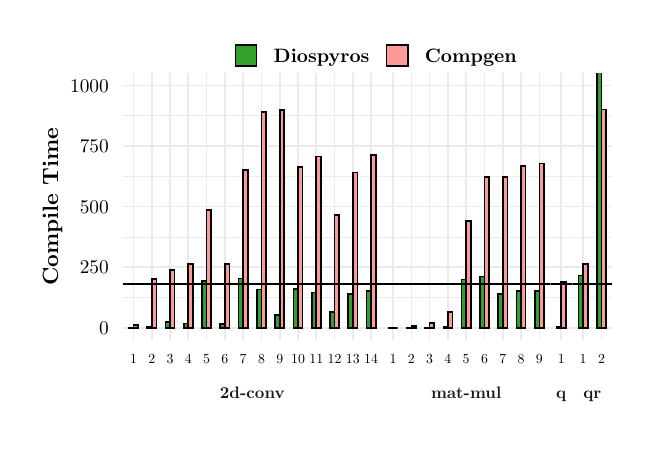 % Created by tikzDevice version 0.12.4 on 2023-04-17 10:49:50
% !TEX encoding = UTF-8 Unicode
\begin{tikzpicture}[x=1pt,y=1pt]
\definecolor{fillColor}{RGB}{255,255,255}
\path[use as bounding box,fill=fillColor,fill opacity=0.00] (0,0) rectangle (216.81,144.54);
\begin{scope}
\path[clip] ( 34.27, 31.72) rectangle (128.08,128.01);
\definecolor{drawColor}{gray}{0.92}

\path[draw=drawColor,line width= 0.3pt,line join=round] ( 34.27, 47.04) --
	(128.08, 47.04);

\path[draw=drawColor,line width= 0.3pt,line join=round] ( 34.27, 68.92) --
	(128.08, 68.92);

\path[draw=drawColor,line width= 0.3pt,line join=round] ( 34.27, 90.81) --
	(128.08, 90.81);

\path[draw=drawColor,line width= 0.3pt,line join=round] ( 34.27,112.69) --
	(128.08,112.69);

\path[draw=drawColor,line width= 0.6pt,line join=round] ( 34.27, 36.10) --
	(128.08, 36.10);

\path[draw=drawColor,line width= 0.6pt,line join=round] ( 34.27, 57.98) --
	(128.08, 57.98);

\path[draw=drawColor,line width= 0.6pt,line join=round] ( 34.27, 79.86) --
	(128.08, 79.86);

\path[draw=drawColor,line width= 0.6pt,line join=round] ( 34.27,101.75) --
	(128.08,101.75);

\path[draw=drawColor,line width= 0.6pt,line join=round] ( 34.27,123.63) --
	(128.08,123.63);

\path[draw=drawColor,line width= 0.6pt,line join=round] ( 38.24, 31.72) --
	( 38.24,128.01);

\path[draw=drawColor,line width= 0.6pt,line join=round] ( 44.84, 31.72) --
	( 44.84,128.01);

\path[draw=drawColor,line width= 0.6pt,line join=round] ( 51.45, 31.72) --
	( 51.45,128.01);

\path[draw=drawColor,line width= 0.6pt,line join=round] ( 58.05, 31.72) --
	( 58.05,128.01);

\path[draw=drawColor,line width= 0.6pt,line join=round] ( 64.66, 31.72) --
	( 64.66,128.01);

\path[draw=drawColor,line width= 0.6pt,line join=round] ( 71.27, 31.72) --
	( 71.27,128.01);

\path[draw=drawColor,line width= 0.6pt,line join=round] ( 77.87, 31.72) --
	( 77.87,128.01);

\path[draw=drawColor,line width= 0.6pt,line join=round] ( 84.48, 31.72) --
	( 84.48,128.01);

\path[draw=drawColor,line width= 0.6pt,line join=round] ( 91.08, 31.72) --
	( 91.08,128.01);

\path[draw=drawColor,line width= 0.6pt,line join=round] ( 97.69, 31.72) --
	( 97.69,128.01);

\path[draw=drawColor,line width= 0.6pt,line join=round] (104.29, 31.72) --
	(104.29,128.01);

\path[draw=drawColor,line width= 0.6pt,line join=round] (110.90, 31.72) --
	(110.90,128.01);

\path[draw=drawColor,line width= 0.6pt,line join=round] (117.51, 31.72) --
	(117.51,128.01);

\path[draw=drawColor,line width= 0.6pt,line join=round] (124.11, 31.72) --
	(124.11,128.01);
\definecolor{drawColor}{RGB}{0,0,0}
\definecolor{fillColor}{RGB}{51,160,44}

\path[draw=drawColor,line width= 0.6pt,fill=fillColor] ( 36.58, 36.10) rectangle ( 38.24, 36.24);
\definecolor{fillColor}{RGB}{251,154,153}

\path[draw=drawColor,line width= 0.6pt,fill=fillColor] ( 38.24, 36.10) rectangle ( 39.89, 37.21);
\definecolor{fillColor}{RGB}{51,160,44}

\path[draw=drawColor,line width= 0.6pt,fill=fillColor] ( 43.19, 36.10) rectangle ( 44.84, 36.44);
\definecolor{fillColor}{RGB}{251,154,153}

\path[draw=drawColor,line width= 0.6pt,fill=fillColor] ( 44.84, 36.10) rectangle ( 46.49, 53.72);
\definecolor{fillColor}{RGB}{51,160,44}

\path[draw=drawColor,line width= 0.6pt,fill=fillColor] ( 49.80, 36.10) rectangle ( 51.45, 38.15);
\definecolor{fillColor}{RGB}{251,154,153}

\path[draw=drawColor,line width= 0.6pt,fill=fillColor] ( 51.45, 36.10) rectangle ( 53.10, 56.87);
\definecolor{fillColor}{RGB}{51,160,44}

\path[draw=drawColor,line width= 0.6pt,fill=fillColor] ( 56.40, 36.10) rectangle ( 58.05, 37.67);
\definecolor{fillColor}{RGB}{251,154,153}

\path[draw=drawColor,line width= 0.6pt,fill=fillColor] ( 58.05, 36.10) rectangle ( 59.71, 59.07);
\definecolor{fillColor}{RGB}{51,160,44}

\path[draw=drawColor,line width= 0.6pt,fill=fillColor] ( 63.01, 36.10) rectangle ( 64.66, 52.90);
\definecolor{fillColor}{RGB}{251,154,153}

\path[draw=drawColor,line width= 0.6pt,fill=fillColor] ( 64.66, 36.10) rectangle ( 66.31, 78.77);
\definecolor{fillColor}{RGB}{51,160,44}

\path[draw=drawColor,line width= 0.6pt,fill=fillColor] ( 69.61, 36.10) rectangle ( 71.27, 37.56);
\definecolor{fillColor}{RGB}{251,154,153}

\path[draw=drawColor,line width= 0.6pt,fill=fillColor] ( 71.27, 36.10) rectangle ( 72.92, 59.09);
\definecolor{fillColor}{RGB}{51,160,44}

\path[draw=drawColor,line width= 0.6pt,fill=fillColor] ( 76.22, 36.10) rectangle ( 77.87, 53.90);
\definecolor{fillColor}{RGB}{251,154,153}

\path[draw=drawColor,line width= 0.6pt,fill=fillColor] ( 77.87, 36.10) rectangle ( 79.52, 93.15);
\definecolor{fillColor}{RGB}{51,160,44}

\path[draw=drawColor,line width= 0.6pt,fill=fillColor] ( 82.83, 36.10) rectangle ( 84.48, 49.96);
\definecolor{fillColor}{RGB}{251,154,153}

\path[draw=drawColor,line width= 0.6pt,fill=fillColor] ( 84.48, 36.10) rectangle ( 86.13,113.96);
\definecolor{fillColor}{RGB}{51,160,44}

\path[draw=drawColor,line width= 0.6pt,fill=fillColor] ( 89.43, 36.10) rectangle ( 91.08, 40.82);
\definecolor{fillColor}{RGB}{251,154,153}

\path[draw=drawColor,line width= 0.6pt,fill=fillColor] ( 91.08, 36.10) rectangle ( 92.73,114.78);
\definecolor{fillColor}{RGB}{51,160,44}

\path[draw=drawColor,line width= 0.6pt,fill=fillColor] ( 96.04, 36.10) rectangle ( 97.69, 49.99);
\definecolor{fillColor}{RGB}{251,154,153}

\path[draw=drawColor,line width= 0.6pt,fill=fillColor] ( 97.69, 36.10) rectangle ( 99.34, 94.27);
\definecolor{fillColor}{RGB}{51,160,44}

\path[draw=drawColor,line width= 0.6pt,fill=fillColor] (102.64, 36.10) rectangle (104.29, 48.88);
\definecolor{fillColor}{RGB}{251,154,153}

\path[draw=drawColor,line width= 0.6pt,fill=fillColor] (104.29, 36.10) rectangle (105.95, 98.02);
\definecolor{fillColor}{RGB}{51,160,44}

\path[draw=drawColor,line width= 0.6pt,fill=fillColor] (109.25, 36.10) rectangle (110.90, 41.74);
\definecolor{fillColor}{RGB}{251,154,153}

\path[draw=drawColor,line width= 0.6pt,fill=fillColor] (110.90, 36.10) rectangle (112.55, 76.85);
\definecolor{fillColor}{RGB}{51,160,44}

\path[draw=drawColor,line width= 0.6pt,fill=fillColor] (115.86, 36.10) rectangle (117.51, 48.24);
\definecolor{fillColor}{RGB}{251,154,153}

\path[draw=drawColor,line width= 0.6pt,fill=fillColor] (117.51, 36.10) rectangle (119.16, 92.18);
\definecolor{fillColor}{RGB}{51,160,44}

\path[draw=drawColor,line width= 0.6pt,fill=fillColor] (122.46, 36.10) rectangle (124.11, 49.36);
\definecolor{fillColor}{RGB}{251,154,153}

\path[draw=drawColor,line width= 0.6pt,fill=fillColor] (124.11, 36.10) rectangle (125.76, 98.63);

\path[draw=drawColor,line width= 0.6pt,line join=round] ( 34.27, 51.85) -- (128.08, 51.85);
\end{scope}
\begin{scope}
\path[clip] (128.08, 31.72) rectangle (188.85,128.01);
\definecolor{drawColor}{gray}{0.92}

\path[draw=drawColor,line width= 0.3pt,line join=round] (128.08, 47.04) --
	(188.85, 47.04);

\path[draw=drawColor,line width= 0.3pt,line join=round] (128.08, 68.92) --
	(188.85, 68.92);

\path[draw=drawColor,line width= 0.3pt,line join=round] (128.08, 90.81) --
	(188.85, 90.81);

\path[draw=drawColor,line width= 0.3pt,line join=round] (128.08,112.69) --
	(188.85,112.69);

\path[draw=drawColor,line width= 0.6pt,line join=round] (128.08, 36.10) --
	(188.85, 36.10);

\path[draw=drawColor,line width= 0.6pt,line join=round] (128.08, 57.98) --
	(188.85, 57.98);

\path[draw=drawColor,line width= 0.6pt,line join=round] (128.08, 79.86) --
	(188.85, 79.86);

\path[draw=drawColor,line width= 0.6pt,line join=round] (128.08,101.75) --
	(188.85,101.75);

\path[draw=drawColor,line width= 0.6pt,line join=round] (128.08,123.63) --
	(188.85,123.63);

\path[draw=drawColor,line width= 0.6pt,line join=round] (132.04, 31.72) --
	(132.04,128.01);

\path[draw=drawColor,line width= 0.6pt,line join=round] (138.65, 31.72) --
	(138.65,128.01);

\path[draw=drawColor,line width= 0.6pt,line join=round] (145.25, 31.72) --
	(145.25,128.01);

\path[draw=drawColor,line width= 0.6pt,line join=round] (151.86, 31.72) --
	(151.86,128.01);

\path[draw=drawColor,line width= 0.6pt,line join=round] (158.46, 31.72) --
	(158.46,128.01);

\path[draw=drawColor,line width= 0.6pt,line join=round] (165.07, 31.72) --
	(165.07,128.01);

\path[draw=drawColor,line width= 0.6pt,line join=round] (171.67, 31.72) --
	(171.67,128.01);

\path[draw=drawColor,line width= 0.6pt,line join=round] (178.28, 31.72) --
	(178.28,128.01);

\path[draw=drawColor,line width= 0.6pt,line join=round] (184.89, 31.72) --
	(184.89,128.01);
\definecolor{drawColor}{RGB}{0,0,0}
\definecolor{fillColor}{RGB}{51,160,44}

\path[draw=drawColor,line width= 0.6pt,fill=fillColor] (130.39, 36.10) rectangle (132.04, 36.21);
\definecolor{fillColor}{RGB}{251,154,153}

\path[draw=drawColor,line width= 0.6pt,fill=fillColor] (132.04, 36.10) rectangle (133.69, 36.10);
\definecolor{fillColor}{RGB}{51,160,44}

\path[draw=drawColor,line width= 0.6pt,fill=fillColor] (136.99, 36.10) rectangle (138.65, 36.22);
\definecolor{fillColor}{RGB}{251,154,153}

\path[draw=drawColor,line width= 0.6pt,fill=fillColor] (138.65, 36.10) rectangle (140.30, 36.73);
\definecolor{fillColor}{RGB}{51,160,44}

\path[draw=drawColor,line width= 0.6pt,fill=fillColor] (143.60, 36.10) rectangle (145.25, 36.24);
\definecolor{fillColor}{RGB}{251,154,153}

\path[draw=drawColor,line width= 0.6pt,fill=fillColor] (145.25, 36.10) rectangle (146.90, 37.75);
\definecolor{fillColor}{RGB}{51,160,44}

\path[draw=drawColor,line width= 0.6pt,fill=fillColor] (150.21, 36.10) rectangle (151.86, 36.47);
\definecolor{fillColor}{RGB}{251,154,153}

\path[draw=drawColor,line width= 0.6pt,fill=fillColor] (151.86, 36.10) rectangle (153.51, 41.68);
\definecolor{fillColor}{RGB}{51,160,44}

\path[draw=drawColor,line width= 0.6pt,fill=fillColor] (156.81, 36.10) rectangle (158.46, 53.53);
\definecolor{fillColor}{RGB}{251,154,153}

\path[draw=drawColor,line width= 0.6pt,fill=fillColor] (158.46, 36.10) rectangle (160.11, 74.63);
\definecolor{fillColor}{RGB}{51,160,44}

\path[draw=drawColor,line width= 0.6pt,fill=fillColor] (163.42, 36.10) rectangle (165.07, 54.60);
\definecolor{fillColor}{RGB}{251,154,153}

\path[draw=drawColor,line width= 0.6pt,fill=fillColor] (165.07, 36.10) rectangle (166.72, 90.53);
\definecolor{fillColor}{RGB}{51,160,44}

\path[draw=drawColor,line width= 0.6pt,fill=fillColor] (170.02, 36.10) rectangle (171.67, 48.24);
\definecolor{fillColor}{RGB}{251,154,153}

\path[draw=drawColor,line width= 0.6pt,fill=fillColor] (171.67, 36.10) rectangle (173.33, 90.59);
\definecolor{fillColor}{RGB}{51,160,44}

\path[draw=drawColor,line width= 0.6pt,fill=fillColor] (176.63, 36.10) rectangle (178.28, 49.48);
\definecolor{fillColor}{RGB}{251,154,153}

\path[draw=drawColor,line width= 0.6pt,fill=fillColor] (178.28, 36.10) rectangle (179.93, 94.59);
\definecolor{fillColor}{RGB}{51,160,44}

\path[draw=drawColor,line width= 0.6pt,fill=fillColor] (183.24, 36.10) rectangle (184.89, 49.34);
\definecolor{fillColor}{RGB}{251,154,153}

\path[draw=drawColor,line width= 0.6pt,fill=fillColor] (184.89, 36.10) rectangle (186.54, 95.45);

\path[draw=drawColor,line width= 0.6pt,line join=round] (128.08, 51.85) -- (188.85, 51.85);
\end{scope}
\begin{scope}
\path[clip] (188.85, 31.72) rectangle (196.78,128.01);
\definecolor{drawColor}{gray}{0.92}

\path[draw=drawColor,line width= 0.3pt,line join=round] (188.85, 47.04) --
	(196.78, 47.04);

\path[draw=drawColor,line width= 0.3pt,line join=round] (188.85, 68.92) --
	(196.78, 68.92);

\path[draw=drawColor,line width= 0.3pt,line join=round] (188.85, 90.81) --
	(196.78, 90.81);

\path[draw=drawColor,line width= 0.3pt,line join=round] (188.85,112.69) --
	(196.78,112.69);

\path[draw=drawColor,line width= 0.6pt,line join=round] (188.85, 36.10) --
	(196.78, 36.10);

\path[draw=drawColor,line width= 0.6pt,line join=round] (188.85, 57.98) --
	(196.78, 57.98);

\path[draw=drawColor,line width= 0.6pt,line join=round] (188.85, 79.86) --
	(196.78, 79.86);

\path[draw=drawColor,line width= 0.6pt,line join=round] (188.85,101.75) --
	(196.78,101.75);

\path[draw=drawColor,line width= 0.6pt,line join=round] (188.85,123.63) --
	(196.78,123.63);

\path[draw=drawColor,line width= 0.6pt,line join=round] (192.81, 31.72) --
	(192.81,128.01);
\definecolor{drawColor}{RGB}{0,0,0}
\definecolor{fillColor}{RGB}{51,160,44}

\path[draw=drawColor,line width= 0.6pt,fill=fillColor] (191.16, 36.10) rectangle (192.81, 36.48);
\definecolor{fillColor}{RGB}{251,154,153}

\path[draw=drawColor,line width= 0.6pt,fill=fillColor] (192.81, 36.10) rectangle (194.47, 52.52);

\path[draw=drawColor,line width= 0.6pt,line join=round] (188.85, 51.85) -- (196.78, 51.85);
\end{scope}
\begin{scope}
\path[clip] (196.78, 31.72) rectangle (211.31,128.01);
\definecolor{drawColor}{gray}{0.92}

\path[draw=drawColor,line width= 0.3pt,line join=round] (196.78, 47.04) --
	(211.31, 47.04);

\path[draw=drawColor,line width= 0.3pt,line join=round] (196.78, 68.92) --
	(211.31, 68.92);

\path[draw=drawColor,line width= 0.3pt,line join=round] (196.78, 90.81) --
	(211.31, 90.81);

\path[draw=drawColor,line width= 0.3pt,line join=round] (196.78,112.69) --
	(211.31,112.69);

\path[draw=drawColor,line width= 0.6pt,line join=round] (196.78, 36.10) --
	(211.31, 36.10);

\path[draw=drawColor,line width= 0.6pt,line join=round] (196.78, 57.98) --
	(211.31, 57.98);

\path[draw=drawColor,line width= 0.6pt,line join=round] (196.78, 79.86) --
	(211.31, 79.86);

\path[draw=drawColor,line width= 0.6pt,line join=round] (196.78,101.75) --
	(211.31,101.75);

\path[draw=drawColor,line width= 0.6pt,line join=round] (196.78,123.63) --
	(211.31,123.63);

\path[draw=drawColor,line width= 0.6pt,line join=round] (200.74, 31.72) --
	(200.74,128.01);

\path[draw=drawColor,line width= 0.6pt,line join=round] (207.35, 31.72) --
	(207.35,128.01);
\definecolor{drawColor}{RGB}{0,0,0}
\definecolor{fillColor}{RGB}{51,160,44}

\path[draw=drawColor,line width= 0.6pt,fill=fillColor] (199.09, 36.10) rectangle (200.74, 54.97);
\definecolor{fillColor}{RGB}{251,154,153}

\path[draw=drawColor,line width= 0.6pt,fill=fillColor] (200.74, 36.10) rectangle (202.39, 59.09);
\definecolor{fillColor}{RGB}{51,160,44}

\path[draw=drawColor,line width= 0.6pt,fill=fillColor] (205.70, 36.10) rectangle (207.35,674.84);
\definecolor{fillColor}{RGB}{251,154,153}

\path[draw=drawColor,line width= 0.6pt,fill=fillColor] (207.35, 36.10) rectangle (209.00,115.03);

\path[draw=drawColor,line width= 0.6pt,line join=round] (196.78, 51.85) -- (211.31, 51.85);
\end{scope}
\begin{scope}
\path[clip] ( 34.27,  5.50) rectangle (128.08, 19.61);
\definecolor{drawColor}{gray}{0.10}

\node[text=drawColor,anchor=base,inner sep=0pt, outer sep=0pt, scale=  0.60] at ( 81.17, 10.48) {\bfseries 2d-conv};
\end{scope}
\begin{scope}
\path[clip] (128.08,  5.50) rectangle (188.85, 19.61);
\definecolor{drawColor}{gray}{0.10}

\node[text=drawColor,anchor=base,inner sep=0pt, outer sep=0pt, scale=  0.60] at (158.46, 10.48) {\bfseries mat-mul};
\end{scope}
\begin{scope}
\path[clip] (188.85,  5.50) rectangle (196.78, 19.61);
\definecolor{drawColor}{gray}{0.10}

\node[text=drawColor,anchor=base,inner sep=0pt, outer sep=0pt, scale=  0.60] at (192.81, 10.48) {\bfseries q};
\end{scope}
\begin{scope}
\path[clip] (196.78,  5.50) rectangle (211.31, 19.61);
\definecolor{drawColor}{gray}{0.10}

\node[text=drawColor,anchor=base,inner sep=0pt, outer sep=0pt, scale=  0.60] at (204.04, 10.48) {\bfseries qr};
\end{scope}
\begin{scope}
\path[clip] (  0.00,  0.00) rectangle (216.81,144.54);
\definecolor{drawColor}{RGB}{0,0,0}

\node[text=drawColor,anchor=base,inner sep=0pt, outer sep=0pt, scale=  0.50] at ( 38.24, 23.33) {1};

\node[text=drawColor,anchor=base,inner sep=0pt, outer sep=0pt, scale=  0.50] at ( 44.84, 23.33) {2};

\node[text=drawColor,anchor=base,inner sep=0pt, outer sep=0pt, scale=  0.50] at ( 51.45, 23.33) {3};

\node[text=drawColor,anchor=base,inner sep=0pt, outer sep=0pt, scale=  0.50] at ( 58.05, 23.33) {4};

\node[text=drawColor,anchor=base,inner sep=0pt, outer sep=0pt, scale=  0.50] at ( 64.66, 23.33) {5};

\node[text=drawColor,anchor=base,inner sep=0pt, outer sep=0pt, scale=  0.50] at ( 71.27, 23.33) {6};

\node[text=drawColor,anchor=base,inner sep=0pt, outer sep=0pt, scale=  0.50] at ( 77.87, 23.33) {7};

\node[text=drawColor,anchor=base,inner sep=0pt, outer sep=0pt, scale=  0.50] at ( 84.48, 23.33) {8};

\node[text=drawColor,anchor=base,inner sep=0pt, outer sep=0pt, scale=  0.50] at ( 91.08, 23.33) {9};

\node[text=drawColor,anchor=base,inner sep=0pt, outer sep=0pt, scale=  0.50] at ( 97.69, 23.33) {10};

\node[text=drawColor,anchor=base,inner sep=0pt, outer sep=0pt, scale=  0.50] at (104.29, 23.33) {11};

\node[text=drawColor,anchor=base,inner sep=0pt, outer sep=0pt, scale=  0.50] at (110.90, 23.33) {12};

\node[text=drawColor,anchor=base,inner sep=0pt, outer sep=0pt, scale=  0.50] at (117.51, 23.33) {13};

\node[text=drawColor,anchor=base,inner sep=0pt, outer sep=0pt, scale=  0.50] at (124.11, 23.33) {14};
\end{scope}
\begin{scope}
\path[clip] (  0.00,  0.00) rectangle (216.81,144.54);
\definecolor{drawColor}{RGB}{0,0,0}

\node[text=drawColor,anchor=base,inner sep=0pt, outer sep=0pt, scale=  0.50] at (132.04, 23.33) {1};

\node[text=drawColor,anchor=base,inner sep=0pt, outer sep=0pt, scale=  0.50] at (138.65, 23.33) {2};

\node[text=drawColor,anchor=base,inner sep=0pt, outer sep=0pt, scale=  0.50] at (145.25, 23.33) {3};

\node[text=drawColor,anchor=base,inner sep=0pt, outer sep=0pt, scale=  0.50] at (151.86, 23.33) {4};

\node[text=drawColor,anchor=base,inner sep=0pt, outer sep=0pt, scale=  0.50] at (158.46, 23.33) {5};

\node[text=drawColor,anchor=base,inner sep=0pt, outer sep=0pt, scale=  0.50] at (165.07, 23.33) {6};

\node[text=drawColor,anchor=base,inner sep=0pt, outer sep=0pt, scale=  0.50] at (171.67, 23.33) {7};

\node[text=drawColor,anchor=base,inner sep=0pt, outer sep=0pt, scale=  0.50] at (178.28, 23.33) {8};

\node[text=drawColor,anchor=base,inner sep=0pt, outer sep=0pt, scale=  0.50] at (184.89, 23.33) {9};
\end{scope}
\begin{scope}
\path[clip] (  0.00,  0.00) rectangle (216.81,144.54);
\definecolor{drawColor}{RGB}{0,0,0}

\node[text=drawColor,anchor=base,inner sep=0pt, outer sep=0pt, scale=  0.50] at (192.81, 23.33) {1};
\end{scope}
\begin{scope}
\path[clip] (  0.00,  0.00) rectangle (216.81,144.54);
\definecolor{drawColor}{RGB}{0,0,0}

\node[text=drawColor,anchor=base,inner sep=0pt, outer sep=0pt, scale=  0.50] at (200.74, 23.33) {1};

\node[text=drawColor,anchor=base,inner sep=0pt, outer sep=0pt, scale=  0.50] at (207.35, 23.33) {2};
\end{scope}
\begin{scope}
\path[clip] (  0.00,  0.00) rectangle (216.81,144.54);
\definecolor{drawColor}{RGB}{0,0,0}

\node[text=drawColor,anchor=base east,inner sep=0pt, outer sep=0pt, scale=  0.70] at ( 29.32, 33.69) {0};

\node[text=drawColor,anchor=base east,inner sep=0pt, outer sep=0pt, scale=  0.70] at ( 29.32, 55.57) {250};

\node[text=drawColor,anchor=base east,inner sep=0pt, outer sep=0pt, scale=  0.70] at ( 29.32, 77.45) {500};

\node[text=drawColor,anchor=base east,inner sep=0pt, outer sep=0pt, scale=  0.70] at ( 29.32, 99.34) {750};

\node[text=drawColor,anchor=base east,inner sep=0pt, outer sep=0pt, scale=  0.70] at ( 29.32,121.22) {1000};
\end{scope}
\begin{scope}
\path[clip] (  0.00,  0.00) rectangle (216.81,144.54);
\definecolor{drawColor}{RGB}{0,0,0}

\node[text=drawColor,rotate= 90.00,anchor=base,inner sep=0pt, outer sep=0pt, scale=  0.80] at ( 11.02, 79.86) {\bfseries Compile Time};
\end{scope}
\begin{scope}
\path[clip] (  0.00,  0.00) rectangle (216.81,144.54);
\definecolor{drawColor}{RGB}{0,0,0}
\definecolor{fillColor}{RGB}{51,160,44}

\path[draw=drawColor,line width= 0.6pt,fill=fillColor] ( 75.06,130.72) rectangle ( 82.67,138.33);
\end{scope}
\begin{scope}
\path[clip] (  0.00,  0.00) rectangle (216.81,144.54);
\definecolor{drawColor}{RGB}{0,0,0}
\definecolor{fillColor}{RGB}{251,154,153}

\path[draw=drawColor,line width= 0.6pt,fill=fillColor] (129.71,130.72) rectangle (137.32,138.33);
\end{scope}
\begin{scope}
\path[clip] (  0.00,  0.00) rectangle (216.81,144.54);
\definecolor{drawColor}{RGB}{0,0,0}

\node[text=drawColor,anchor=base west,inner sep=0pt, outer sep=0pt, scale=  0.70] at ( 88.89,132.11) {\bfseries Diospyros};
\end{scope}
\begin{scope}
\path[clip] (  0.00,  0.00) rectangle (216.81,144.54);
\definecolor{drawColor}{RGB}{0,0,0}

\node[text=drawColor,anchor=base west,inner sep=0pt, outer sep=0pt, scale=  0.70] at (143.53,132.11) {\bfseries Compgen};
\end{scope}
\end{tikzpicture}
